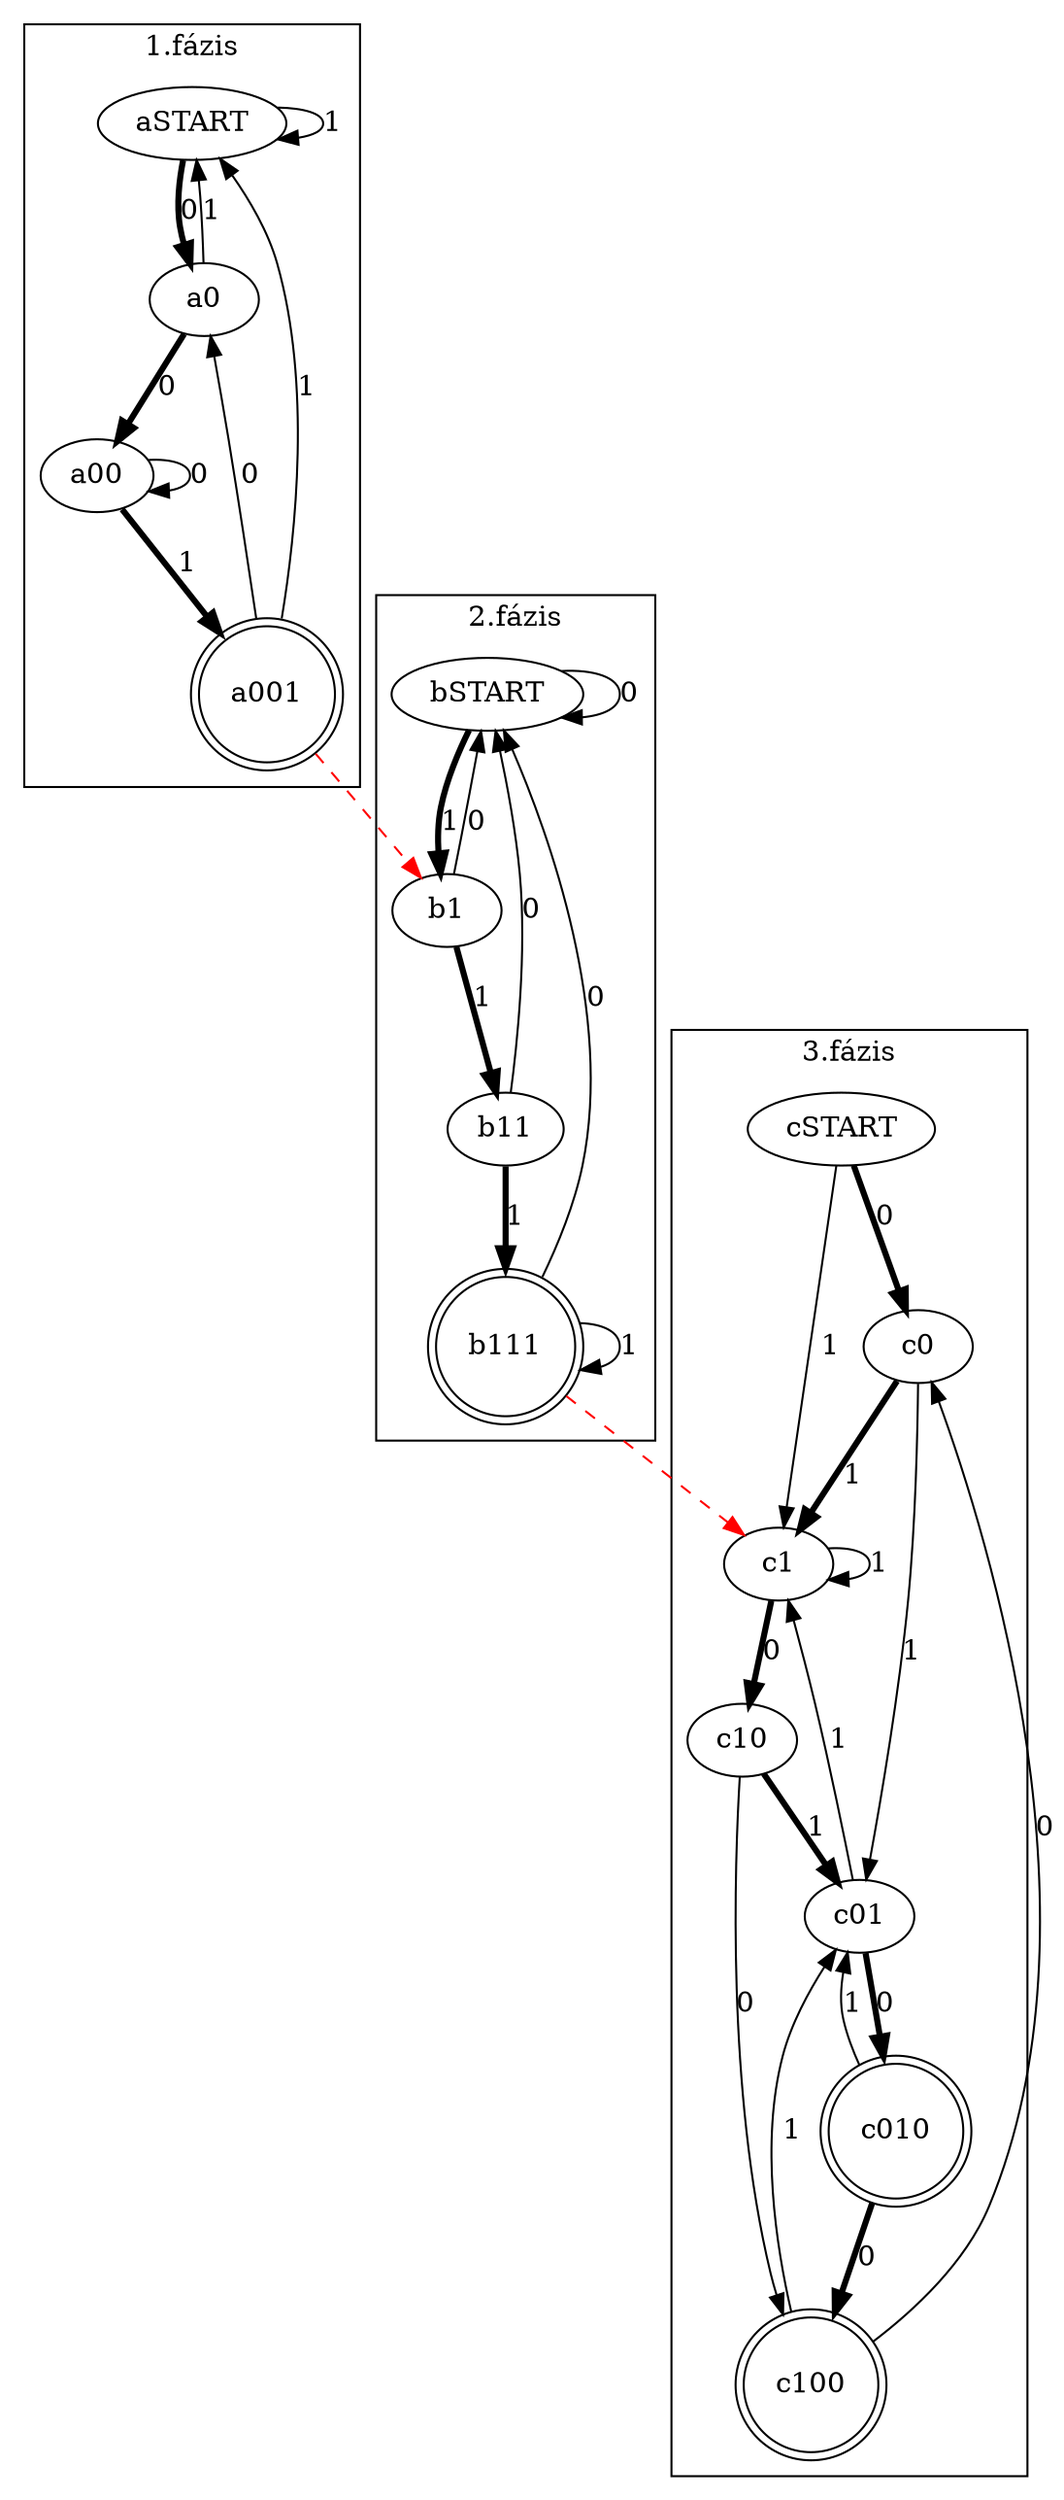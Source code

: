   digraph {
  rankdir=TB;
  subgraph cluster01 {
    label="1.fázis"

    aSTART;
    node [shape = doublecircle]; a001; 
    node [shape = ellipse];

    aSTART -> a0 [ penwidth = 3 label = "0" ];
    a0 -> a00 [ penwidth = 3 label = "0" ];  
    a00 -> a001 [ penwidth = 3 label = "1" ];


    a0 -> aSTART [ label = "1" ];  
    a00 -> a00 [ label = "0" ];  
    a001 -> a0 [ label = "0"];
    a001 -> aSTART [ label = "1"];
    aSTART -> aSTART [ label = "1"];  
  }
  subgraph cluster02
  {
  label="2.fázis"
  bSTART; b1; b11;
  node [shape = doublecircle]; b111;
  node [shape = ellipse];

  bSTART -> b1 [ penwidth = 3 label = "1" ];
  b1 -> b11 [ penwidth = 3 label = "1" ];  
  b11 -> b111 [ penwidth = 3 label = "1" ];

  b1 -> bSTART [ label = "0" ];  
  b11 -> bSTART [ label = "0" ];  
  b111 -> bSTART [ label = "0"];
  bSTART -> bSTART [ label = "0"];

  b111 -> b111 [label = "1"];
  }

  subgraph cluster03
  {
  label="3.fázis";  

    cSTART; c0; c1; c01; c10;
    node [shape = doublecircle]; c010; c100;
    node [shape = ellipse];

    cSTART -> c0 [ penwidth = 3 label = "0" ];
    c0 -> c01 [ label = "1" ];  
    c01 -> c010 [ penwidth = 3 label = "0" ];

    cSTART -> c1 [ label = "1" ];  
    c1 -> c10 [ penwidth = 3 label = "0" ];    
    c10 -> c100 [ label = "0" ];    

    c0 -> c1 [ penwidth = 3 label = "1" ];
    c01 -> c1 [ label = "1" ];
    c1 -> c1 [label = "1"];

    c10 -> c01 [ penwidth = 3 label = "1"];

    c010 -> c100 [penwidth = 3 label = "0"];
    c010 -> c01 [label = "1"];

    c100 -> c01 [label = "1"];
    c100 -> c0 [label = "0"];

  }

  a001 -> b1 [color = "red" style = "dashed"];
  b111 -> c1 [color = "red" style = "dashed"];
}
